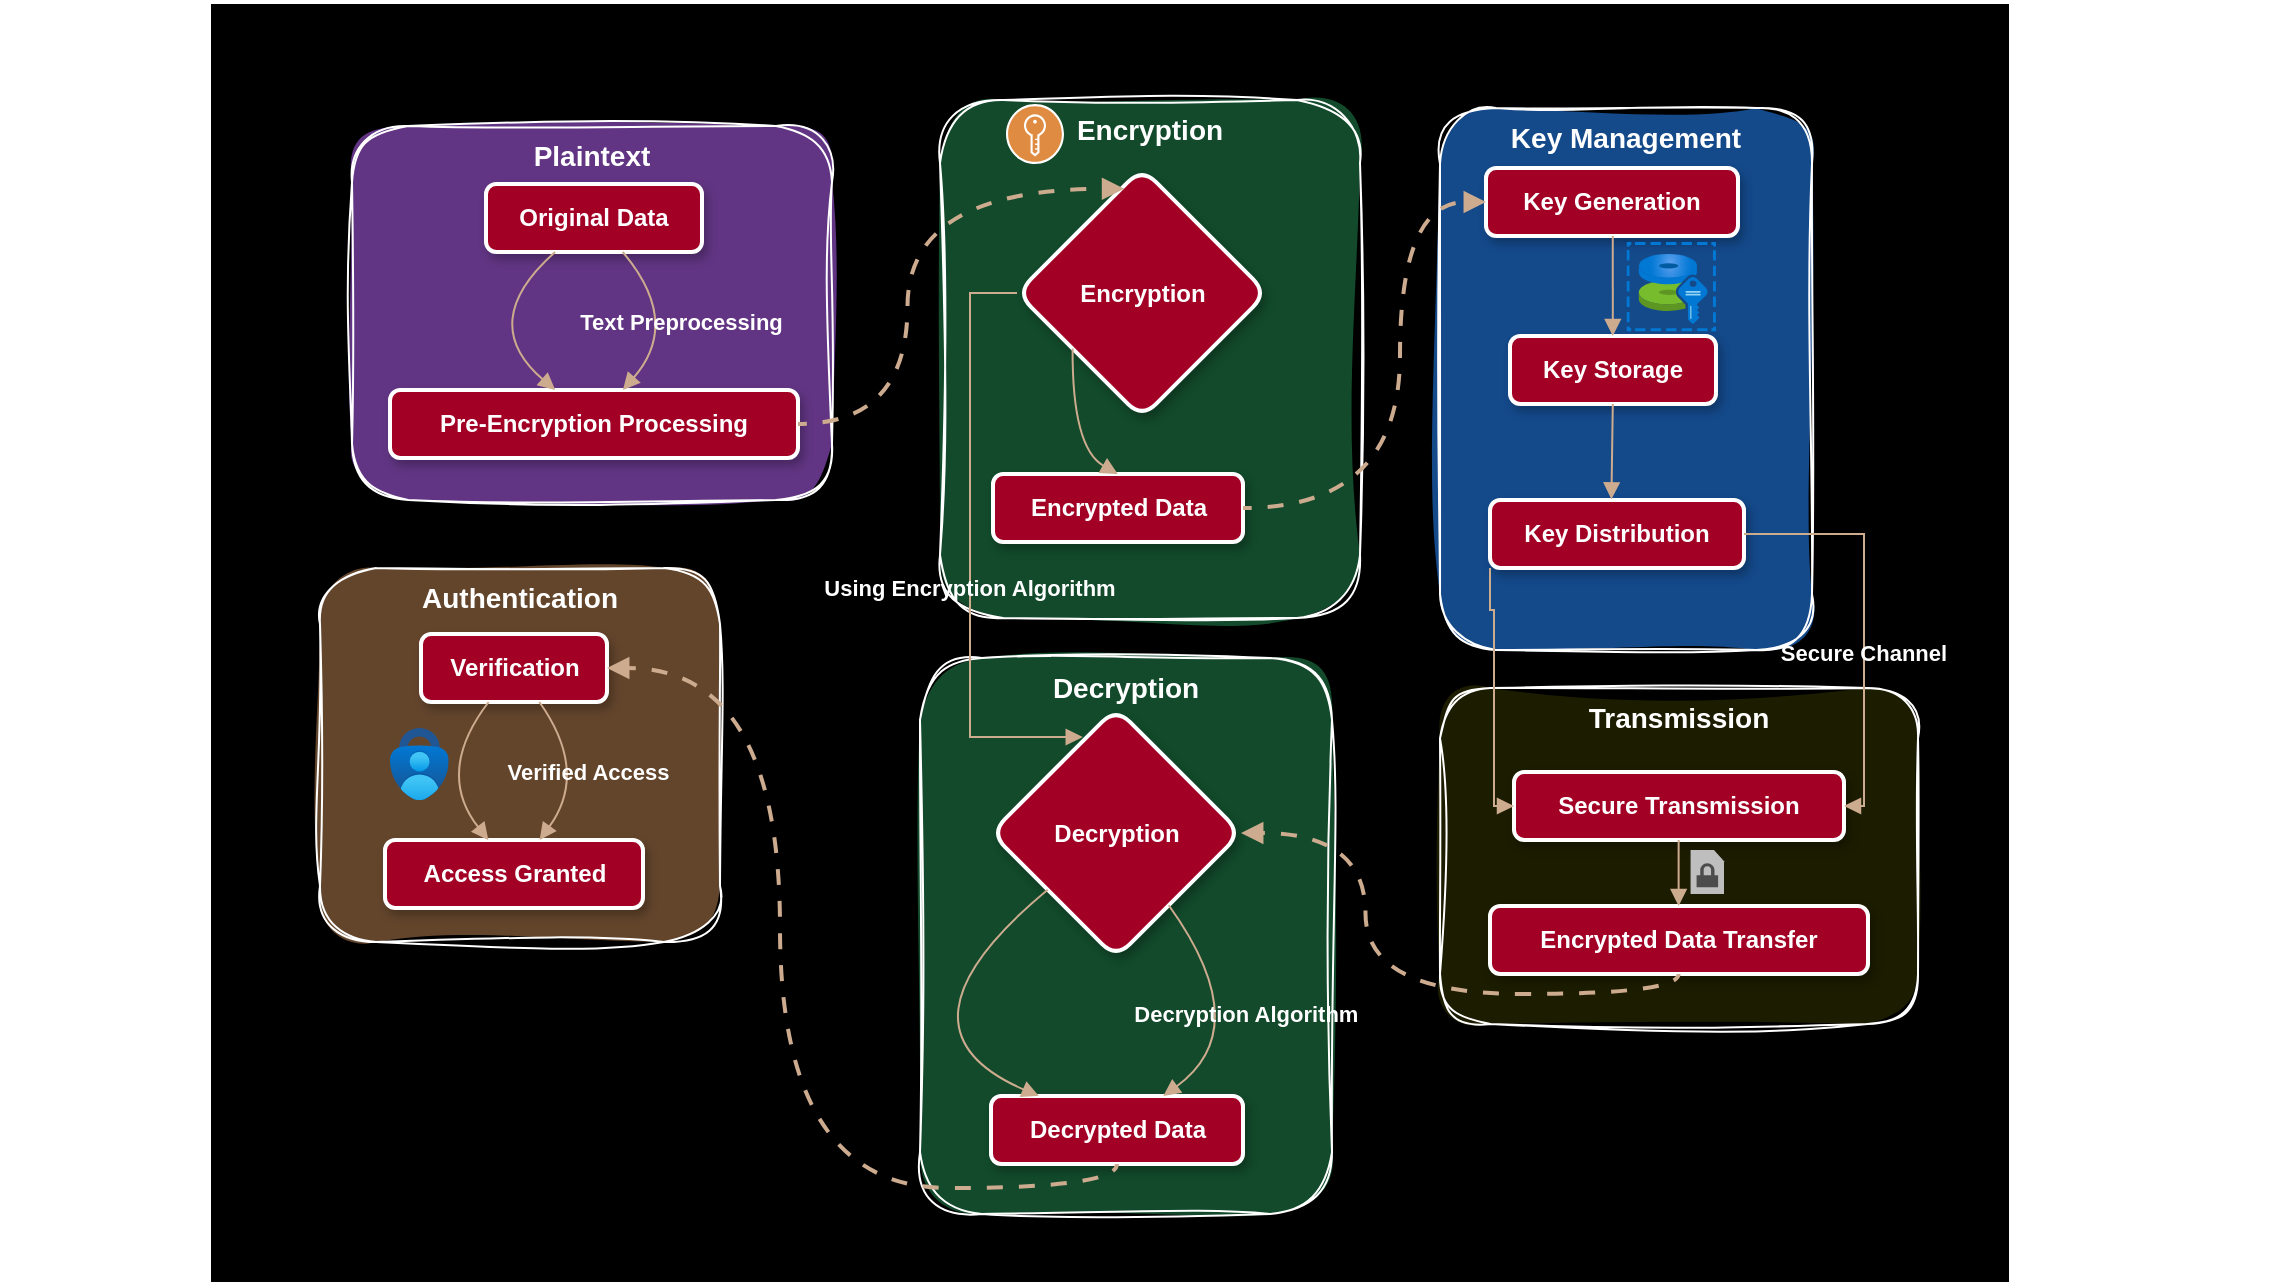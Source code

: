 <mxfile version="24.3.1" type="github">
  <diagram name="Page-1" id="2RcyWgSOfNQtqsGIoNUn">
    <mxGraphModel dx="2417" dy="1666" grid="1" gridSize="10" guides="1" tooltips="1" connect="1" arrows="1" fold="1" page="1" pageScale="1" pageWidth="850" pageHeight="1100" math="0" shadow="0">
      <root>
        <mxCell id="0" />
        <mxCell id="1" parent="0" />
        <mxCell id="EBiVuyQ5UnRu56OWx-yi-166" value="" style="rounded=0;whiteSpace=wrap;html=1;rotation=90;fillColor=#000000;fontStyle=1;strokeColor=#FFFFFF;" vertex="1" parent="1">
          <mxGeometry x="105" y="-152.5" width="640" height="900" as="geometry" />
        </mxCell>
        <mxCell id="EBiVuyQ5UnRu56OWx-yi-167" value="" style="shape=image;verticalLabelPosition=bottom;labelBackgroundColor=default;verticalAlign=top;aspect=fixed;imageAspect=0;image=https://engineering.fb.com/wp-content/uploads/2019/05/SecHero.jpg;opacity=15;" vertex="1" parent="1">
          <mxGeometry x="-129.22" y="-23.25" width="1140.44" height="641.5" as="geometry" />
        </mxCell>
        <mxCell id="EBiVuyQ5UnRu56OWx-yi-127" value="Authentication" style="whiteSpace=wrap;strokeWidth=1;verticalAlign=top;rounded=1;shadow=1;fontSize=14;fontStyle=1;fontColor=#ffffff;fillColor=#63452c;strokeColor=#ffffff;sketch=1;curveFitting=1;jiggle=2;fillStyle=solid;" vertex="1" parent="1">
          <mxGeometry x="30" y="260" width="200" height="187" as="geometry" />
        </mxCell>
        <mxCell id="EBiVuyQ5UnRu56OWx-yi-128" value="Verification" style="whiteSpace=wrap;strokeWidth=2;rounded=1;shadow=1;fontColor=#ffffff;fillColor=#a20025;strokeColor=#FFFFFF;fontStyle=1;" vertex="1" parent="1">
          <mxGeometry x="80.5" y="293" width="93" height="34" as="geometry" />
        </mxCell>
        <mxCell id="EBiVuyQ5UnRu56OWx-yi-129" value="Access Granted" style="whiteSpace=wrap;strokeWidth=2;rounded=1;shadow=1;fontColor=#ffffff;fillColor=#a20025;strokeColor=#FFFFFF;fontStyle=1;" vertex="1" parent="1">
          <mxGeometry x="62.5" y="396" width="129" height="34" as="geometry" />
        </mxCell>
        <mxCell id="EBiVuyQ5UnRu56OWx-yi-130" value="Decryption" style="whiteSpace=wrap;strokeWidth=1;verticalAlign=top;rounded=1;shadow=1;fontSize=14;fontStyle=1;fontColor=#ffffff;fillColor=#124A2B;strokeColor=#ffffff;sketch=1;curveFitting=1;jiggle=2;fillStyle=solid;" vertex="1" parent="1">
          <mxGeometry x="330" y="305" width="206" height="278" as="geometry" />
        </mxCell>
        <mxCell id="EBiVuyQ5UnRu56OWx-yi-131" value="Decryption" style="rhombus;strokeWidth=2;whiteSpace=wrap;rounded=1;shadow=1;fontColor=#ffffff;fillColor=#a20025;strokeColor=#FFFFFF;fontStyle=1;" vertex="1" parent="1">
          <mxGeometry x="365.5" y="330" width="125" height="125" as="geometry" />
        </mxCell>
        <mxCell id="EBiVuyQ5UnRu56OWx-yi-132" value="Decrypted Data" style="whiteSpace=wrap;strokeWidth=2;rounded=1;shadow=1;fontColor=#ffffff;fillColor=#a20025;strokeColor=#FFFFFF;fontStyle=1;" vertex="1" parent="1">
          <mxGeometry x="365.5" y="524" width="126" height="34" as="geometry" />
        </mxCell>
        <mxCell id="EBiVuyQ5UnRu56OWx-yi-133" value="Transmission" style="whiteSpace=wrap;strokeWidth=1;verticalAlign=top;rounded=1;shadow=1;fontSize=14;fontStyle=1;fontColor=#ffffff;fillColor=#1C1C00;strokeColor=#ffffff;sketch=1;curveFitting=1;jiggle=2;fillStyle=solid;" vertex="1" parent="1">
          <mxGeometry x="590" y="320" width="239" height="168" as="geometry" />
        </mxCell>
        <mxCell id="EBiVuyQ5UnRu56OWx-yi-134" value="Secure Transmission" style="whiteSpace=wrap;strokeWidth=2;rounded=1;shadow=1;fontColor=#ffffff;fillColor=#a20025;strokeColor=#FFFFFF;fontStyle=1;" vertex="1" parent="1">
          <mxGeometry x="627" y="362" width="165" height="34" as="geometry" />
        </mxCell>
        <mxCell id="EBiVuyQ5UnRu56OWx-yi-135" value="Encrypted Data Transfer" style="whiteSpace=wrap;strokeWidth=2;rounded=1;shadow=1;fontColor=#ffffff;fillColor=#a20025;strokeColor=#FFFFFF;fontStyle=1;" vertex="1" parent="1">
          <mxGeometry x="615" y="429" width="189" height="34" as="geometry" />
        </mxCell>
        <mxCell id="EBiVuyQ5UnRu56OWx-yi-136" value="Key Management" style="whiteSpace=wrap;strokeWidth=1;verticalAlign=top;fontStyle=1;rounded=1;shadow=1;fontSize=14;fontColor=#ffffff;fillColor=#14498A;strokeColor=#ffffff;glass=0;sketch=1;curveFitting=1;jiggle=2;fillStyle=solid;" vertex="1" parent="1">
          <mxGeometry x="590" y="30" width="186" height="271" as="geometry" />
        </mxCell>
        <mxCell id="EBiVuyQ5UnRu56OWx-yi-137" value="Key Generation" style="whiteSpace=wrap;strokeWidth=2;rounded=1;shadow=1;fontColor=#ffffff;fillColor=#a20025;strokeColor=#FFFFFF;fontStyle=1;" vertex="1" parent="1">
          <mxGeometry x="613" y="60" width="126" height="34" as="geometry" />
        </mxCell>
        <mxCell id="EBiVuyQ5UnRu56OWx-yi-138" value="Key Storage" style="whiteSpace=wrap;strokeWidth=2;rounded=1;shadow=1;fontColor=#ffffff;fillColor=#a20025;strokeColor=#FFFFFF;fontStyle=1;" vertex="1" parent="1">
          <mxGeometry x="625" y="144" width="103" height="34" as="geometry" />
        </mxCell>
        <mxCell id="EBiVuyQ5UnRu56OWx-yi-139" value="Key Distribution" style="whiteSpace=wrap;strokeWidth=2;rounded=1;shadow=1;fontColor=#ffffff;fillColor=#a20025;strokeColor=#FFFFFF;fontStyle=1;" vertex="1" parent="1">
          <mxGeometry x="615" y="226" width="127" height="34" as="geometry" />
        </mxCell>
        <mxCell id="EBiVuyQ5UnRu56OWx-yi-140" value="Encryption" style="whiteSpace=wrap;strokeWidth=1;verticalAlign=top;rounded=1;shadow=1;fontSize=14;fontStyle=1;fontColor=#ffffff;fillColor=#124A2B;strokeColor=#ffffff;fillStyle=solid;sketch=1;curveFitting=1;jiggle=2;" vertex="1" parent="1">
          <mxGeometry x="340" y="26" width="210" height="259" as="geometry" />
        </mxCell>
        <mxCell id="EBiVuyQ5UnRu56OWx-yi-141" value="Encryption" style="rhombus;strokeWidth=2;whiteSpace=wrap;rounded=1;shadow=1;fontColor=#ffffff;fillColor=#a20025;strokeColor=#FFFFFF;fontStyle=1;" vertex="1" parent="1">
          <mxGeometry x="378.5" y="60" width="125" height="125" as="geometry" />
        </mxCell>
        <mxCell id="EBiVuyQ5UnRu56OWx-yi-142" value="Encrypted Data" style="whiteSpace=wrap;strokeWidth=2;rounded=1;shadow=1;fontColor=#ffffff;fillColor=#a20025;strokeColor=#FFFFFF;fontStyle=1;" vertex="1" parent="1">
          <mxGeometry x="366.5" y="213" width="125" height="34" as="geometry" />
        </mxCell>
        <mxCell id="EBiVuyQ5UnRu56OWx-yi-143" value="Plaintext" style="whiteSpace=wrap;strokeWidth=1;verticalAlign=top;rounded=1;shadow=1;fontSize=14;fontStyle=1;fontColor=#ffffff;fillColor=#613583;strokeColor=#ffffff;fillStyle=solid;sketch=1;curveFitting=1;jiggle=2;" vertex="1" parent="1">
          <mxGeometry x="46" y="39" width="240" height="187" as="geometry" />
        </mxCell>
        <mxCell id="EBiVuyQ5UnRu56OWx-yi-144" value="Pre-Encryption Processing" style="whiteSpace=wrap;strokeWidth=2;rounded=1;shadow=1;fontColor=#ffffff;fillColor=#a20025;strokeColor=#FFFFFF;fontStyle=1;" vertex="1" parent="1">
          <mxGeometry x="65" y="171" width="204" height="34" as="geometry" />
        </mxCell>
        <mxCell id="EBiVuyQ5UnRu56OWx-yi-145" value="Original Data" style="whiteSpace=wrap;strokeWidth=2;rounded=1;shadow=1;fontColor=#ffffff;fillColor=#a20025;strokeColor=#FFFFFF;fontStyle=1;" vertex="1" parent="1">
          <mxGeometry x="113" y="68" width="108" height="34" as="geometry" />
        </mxCell>
        <mxCell id="EBiVuyQ5UnRu56OWx-yi-147" value="" style="curved=1;startArrow=none;endArrow=block;exitX=0.32;exitY=1;entryX=0.405;entryY=0;rounded=0;fontColor=#ffffff;fontStyle=1;labelBorderColor=none;strokeColor=#cdab8f;flowAnimation=0;" edge="1" parent="1" source="EBiVuyQ5UnRu56OWx-yi-145" target="EBiVuyQ5UnRu56OWx-yi-144">
          <mxGeometry relative="1" as="geometry">
            <Array as="points">
              <mxPoint x="108" y="137" />
            </Array>
          </mxGeometry>
        </mxCell>
        <mxCell id="EBiVuyQ5UnRu56OWx-yi-148" value="" style="startArrow=none;endArrow=block;exitX=1;exitY=0.5;entryX=0.429;entryY=0.083;rounded=0;exitDx=0;exitDy=0;fontColor=#ffffff;fontStyle=1;labelBorderColor=none;strokeColor=#cdab8f;flowAnimation=1;edgeStyle=orthogonalEdgeStyle;curved=1;entryDx=0;entryDy=0;entryPerimeter=0;strokeWidth=2;" edge="1" parent="1" source="EBiVuyQ5UnRu56OWx-yi-144" target="EBiVuyQ5UnRu56OWx-yi-141">
          <mxGeometry relative="1" as="geometry" />
        </mxCell>
        <mxCell id="EBiVuyQ5UnRu56OWx-yi-149" value="" style="curved=1;startArrow=none;endArrow=block;exitX=-0.003;exitY=0.903;entryX=0.499;entryY=-0.012;rounded=0;fontColor=#ffffff;fontStyle=1;labelBorderColor=none;strokeColor=#cdab8f;flowAnimation=0;" edge="1" parent="1" source="EBiVuyQ5UnRu56OWx-yi-141" target="EBiVuyQ5UnRu56OWx-yi-142">
          <mxGeometry relative="1" as="geometry">
            <Array as="points">
              <mxPoint x="406" y="200" />
            </Array>
          </mxGeometry>
        </mxCell>
        <mxCell id="EBiVuyQ5UnRu56OWx-yi-150" value="" style="startArrow=none;endArrow=block;exitX=1;exitY=0.5;entryX=0;entryY=0.5;rounded=0;exitDx=0;exitDy=0;fontColor=#ffffff;fontStyle=1;labelBorderColor=none;strokeColor=#cdab8f;flowAnimation=1;edgeStyle=orthogonalEdgeStyle;curved=1;entryDx=0;entryDy=0;strokeWidth=2;" edge="1" parent="1" source="EBiVuyQ5UnRu56OWx-yi-142" target="EBiVuyQ5UnRu56OWx-yi-137">
          <mxGeometry relative="1" as="geometry">
            <Array as="points">
              <mxPoint x="570" y="230" />
              <mxPoint x="570" y="77" />
            </Array>
          </mxGeometry>
        </mxCell>
        <mxCell id="EBiVuyQ5UnRu56OWx-yi-151" value="" style="curved=1;startArrow=none;endArrow=block;exitX=0.503;exitY=0.988;entryX=0.499;entryY=-0.012;rounded=0;fontColor=#ffffff;fontStyle=1;labelBorderColor=none;strokeColor=#cdab8f;flowAnimation=0;" edge="1" parent="1" source="EBiVuyQ5UnRu56OWx-yi-137" target="EBiVuyQ5UnRu56OWx-yi-138">
          <mxGeometry relative="1" as="geometry">
            <Array as="points" />
          </mxGeometry>
        </mxCell>
        <mxCell id="EBiVuyQ5UnRu56OWx-yi-152" value="" style="curved=1;startArrow=none;endArrow=block;exitX=0.499;exitY=0.988;entryX=0.478;entryY=-0.01;rounded=0;fontColor=#ffffff;fontStyle=1;labelBorderColor=none;strokeColor=#cdab8f;flowAnimation=0;entryDx=0;entryDy=0;entryPerimeter=0;" edge="1" parent="1" source="EBiVuyQ5UnRu56OWx-yi-138" target="EBiVuyQ5UnRu56OWx-yi-139">
          <mxGeometry relative="1" as="geometry">
            <Array as="points" />
          </mxGeometry>
        </mxCell>
        <mxCell id="EBiVuyQ5UnRu56OWx-yi-153" value="" style="startArrow=none;endArrow=block;entryX=0;entryY=0.5;rounded=0;fontColor=#ffffff;fontStyle=1;labelBorderColor=none;strokeColor=#cdab8f;flowAnimation=0;edgeStyle=orthogonalEdgeStyle;entryDx=0;entryDy=0;exitX=0;exitY=1;exitDx=0;exitDy=0;" edge="1" parent="1" source="EBiVuyQ5UnRu56OWx-yi-139" target="EBiVuyQ5UnRu56OWx-yi-134">
          <mxGeometry relative="1" as="geometry">
            <Array as="points">
              <mxPoint x="615" y="281" />
              <mxPoint x="617" y="281" />
              <mxPoint x="617" y="379" />
            </Array>
            <mxPoint x="617" y="281" as="sourcePoint" />
          </mxGeometry>
        </mxCell>
        <mxCell id="EBiVuyQ5UnRu56OWx-yi-154" value="" style="curved=1;startArrow=none;endArrow=block;exitX=0.499;exitY=0.988;entryX=0.499;entryY=-0.012;rounded=0;fontColor=#ffffff;fontStyle=1;labelBorderColor=none;strokeColor=#cdab8f;flowAnimation=0;" edge="1" parent="1" source="EBiVuyQ5UnRu56OWx-yi-134" target="EBiVuyQ5UnRu56OWx-yi-135">
          <mxGeometry relative="1" as="geometry">
            <Array as="points" />
          </mxGeometry>
        </mxCell>
        <mxCell id="EBiVuyQ5UnRu56OWx-yi-155" value="" style="startArrow=none;endArrow=block;exitX=0.499;exitY=0.988;rounded=0;elbow=vertical;fontColor=#ffffff;fontStyle=1;labelBorderColor=none;strokeColor=#cdab8f;flowAnimation=1;edgeStyle=orthogonalEdgeStyle;curved=1;strokeWidth=2;" edge="1" parent="1" source="EBiVuyQ5UnRu56OWx-yi-135" target="EBiVuyQ5UnRu56OWx-yi-131">
          <mxGeometry relative="1" as="geometry" />
        </mxCell>
        <mxCell id="EBiVuyQ5UnRu56OWx-yi-156" value="" style="curved=1;startArrow=none;endArrow=block;exitX=0.001;exitY=0.914;entryX=0.191;entryY=0.002;rounded=0;fontColor=#ffffff;fontStyle=1;labelBorderColor=none;strokeColor=#cdab8f;flowAnimation=0;" edge="1" parent="1" source="EBiVuyQ5UnRu56OWx-yi-131" target="EBiVuyQ5UnRu56OWx-yi-132">
          <mxGeometry relative="1" as="geometry">
            <Array as="points">
              <mxPoint x="310.5" y="490" />
            </Array>
          </mxGeometry>
        </mxCell>
        <mxCell id="EBiVuyQ5UnRu56OWx-yi-157" value="" style="startArrow=none;endArrow=block;exitX=0.5;exitY=1;entryX=1;entryY=0.5;rounded=0;fontColor=#ffffff;fontStyle=1;labelBorderColor=none;strokeColor=#cdab8f;flowAnimation=1;exitDx=0;exitDy=0;edgeStyle=orthogonalEdgeStyle;curved=1;entryDx=0;entryDy=0;strokeWidth=2;" edge="1" parent="1" source="EBiVuyQ5UnRu56OWx-yi-132" target="EBiVuyQ5UnRu56OWx-yi-128">
          <mxGeometry relative="1" as="geometry">
            <Array as="points">
              <mxPoint x="428" y="570" />
              <mxPoint x="260" y="570" />
              <mxPoint x="260" y="310" />
            </Array>
            <mxPoint x="278.384" y="268" as="sourcePoint" />
          </mxGeometry>
        </mxCell>
        <mxCell id="EBiVuyQ5UnRu56OWx-yi-158" value="" style="curved=1;startArrow=none;endArrow=block;exitX=0.363;exitY=1.002;entryX=0.401;entryY=0.002;rounded=0;fontColor=#ffffff;fontStyle=1;labelBorderColor=none;strokeColor=#cdab8f;flowAnimation=0;" edge="1" parent="1" source="EBiVuyQ5UnRu56OWx-yi-128" target="EBiVuyQ5UnRu56OWx-yi-129">
          <mxGeometry relative="1" as="geometry">
            <Array as="points">
              <mxPoint x="87.5" y="362" />
            </Array>
          </mxGeometry>
        </mxCell>
        <mxCell id="EBiVuyQ5UnRu56OWx-yi-159" value="Text Preprocessing" style="curved=1;startArrow=none;endArrow=block;exitX=0.633;exitY=1;entryX=0.571;entryY=0;rounded=0;fontColor=#ffffff;fontStyle=1;labelBackgroundColor=none;labelBorderColor=none;strokeColor=#cdab8f;flowAnimation=0;" edge="1" parent="1" source="EBiVuyQ5UnRu56OWx-yi-145" target="EBiVuyQ5UnRu56OWx-yi-144">
          <mxGeometry relative="1" as="geometry">
            <Array as="points">
              <mxPoint x="211" y="137" />
            </Array>
          </mxGeometry>
        </mxCell>
        <mxCell id="EBiVuyQ5UnRu56OWx-yi-160" value="Using Encryption Algorithm" style="startArrow=none;endArrow=block;exitX=0;exitY=0.5;entryX=0.367;entryY=0.116;rounded=0;edgeStyle=elbowEdgeStyle;exitDx=0;exitDy=0;fontColor=#ffffff;fontStyle=1;labelBackgroundColor=none;labelBorderColor=none;strokeColor=#cdab8f;flowAnimation=0;entryDx=0;entryDy=0;entryPerimeter=0;" edge="1" parent="1" source="EBiVuyQ5UnRu56OWx-yi-141" target="EBiVuyQ5UnRu56OWx-yi-131">
          <mxGeometry x="0.129" relative="1" as="geometry">
            <Array as="points">
              <mxPoint x="355" y="254" />
            </Array>
            <mxPoint as="offset" />
          </mxGeometry>
        </mxCell>
        <mxCell id="EBiVuyQ5UnRu56OWx-yi-161" value="Secure Channel" style="startArrow=none;endArrow=block;entryX=1;entryY=0.5;rounded=0;exitX=1;exitY=0.5;exitDx=0;exitDy=0;fontColor=#ffffff;fontStyle=1;labelBackgroundColor=none;labelBorderColor=none;strokeColor=#cdab8f;flowAnimation=0;entryDx=0;entryDy=0;edgeStyle=orthogonalEdgeStyle;" edge="1" parent="1" source="EBiVuyQ5UnRu56OWx-yi-139" target="EBiVuyQ5UnRu56OWx-yi-134">
          <mxGeometry x="0.155" relative="1" as="geometry">
            <mxPoint as="offset" />
          </mxGeometry>
        </mxCell>
        <mxCell id="EBiVuyQ5UnRu56OWx-yi-162" value="Decryption Algorithm" style="curved=1;startArrow=none;endArrow=block;exitX=0.866;exitY=1.001;entryX=0.683;entryY=0.002;rounded=0;fontColor=#ffffff;fontStyle=1;labelBackgroundColor=none;labelBorderColor=none;strokeColor=#cdab8f;flowAnimation=0;" edge="1" parent="1" source="EBiVuyQ5UnRu56OWx-yi-131" target="EBiVuyQ5UnRu56OWx-yi-132">
          <mxGeometry relative="1" as="geometry">
            <Array as="points">
              <mxPoint x="498.5" y="490" />
            </Array>
          </mxGeometry>
        </mxCell>
        <mxCell id="EBiVuyQ5UnRu56OWx-yi-163" value="Verified Access" style="curved=1;startArrow=none;endArrow=block;exitX=0.637;exitY=1.002;entryX=0.599;entryY=0.002;rounded=0;fontColor=#ffffff;fontStyle=1;labelBackgroundColor=none;labelBorderColor=none;strokeColor=#cdab8f;flowAnimation=0;" edge="1" parent="1" source="EBiVuyQ5UnRu56OWx-yi-128" target="EBiVuyQ5UnRu56OWx-yi-129">
          <mxGeometry relative="1" as="geometry">
            <Array as="points">
              <mxPoint x="164.5" y="362" />
            </Array>
          </mxGeometry>
        </mxCell>
        <mxCell id="EBiVuyQ5UnRu56OWx-yi-168" value="" style="shape=image;verticalLabelPosition=bottom;labelBackgroundColor=default;verticalAlign=top;aspect=fixed;imageAspect=0;image=https://www.cybervie.com/wp-content/uploads/2018/08/logo.png;" vertex="1" parent="1">
          <mxGeometry x="-20" y="-20.25" width="121.71" height="46.25" as="geometry" />
        </mxCell>
        <mxCell id="EBiVuyQ5UnRu56OWx-yi-171" value="" style="image;aspect=fixed;html=1;points=[];align=center;fontSize=12;image=img/lib/azure2/compute/Disk_Encryption_Sets.svg;shadow=0;" vertex="1" parent="1">
          <mxGeometry x="683.25" y="97" width="44.75" height="44.75" as="geometry" />
        </mxCell>
        <mxCell id="EBiVuyQ5UnRu56OWx-yi-172" value="" style="pointerEvents=1;shadow=0;dashed=0;html=1;strokeColor=none;fillColor=#DF8C42;labelPosition=center;verticalLabelPosition=bottom;verticalAlign=top;align=center;outlineConnect=0;shape=mxgraph.veeam2.encrypted;" vertex="1" parent="1">
          <mxGeometry x="373" y="28" width="29" height="30" as="geometry" />
        </mxCell>
        <mxCell id="EBiVuyQ5UnRu56OWx-yi-173" value="" style="shape=image;html=1;verticalAlign=top;verticalLabelPosition=bottom;labelBackgroundColor=#ffffff;imageAspect=0;aspect=fixed;image=https://cdn1.iconfinder.com/data/icons/competitive-strategy-and-corporate-training/512/566_encryption_files_folder_network_secure_cyber_spot_security-128.png;" vertex="1" parent="1">
          <mxGeometry x="786.5" y="264" width="36.5" height="36.5" as="geometry" />
        </mxCell>
        <mxCell id="EBiVuyQ5UnRu56OWx-yi-175" value="" style="outlineConnect=0;dashed=0;verticalLabelPosition=bottom;verticalAlign=top;align=center;html=1;shape=mxgraph.aws3.encrypted_data;fillColor=#7D7C7C;gradientColor=none;" vertex="1" parent="1">
          <mxGeometry x="715.31" y="401" width="16.69" height="22" as="geometry" />
        </mxCell>
        <mxCell id="EBiVuyQ5UnRu56OWx-yi-176" value="" style="image;aspect=fixed;html=1;points=[];align=center;fontSize=12;image=img/lib/azure2/security/Multifactor_Authentication.svg;" vertex="1" parent="1">
          <mxGeometry x="65" y="340" width="29.33" height="36" as="geometry" />
        </mxCell>
      </root>
    </mxGraphModel>
  </diagram>
</mxfile>

